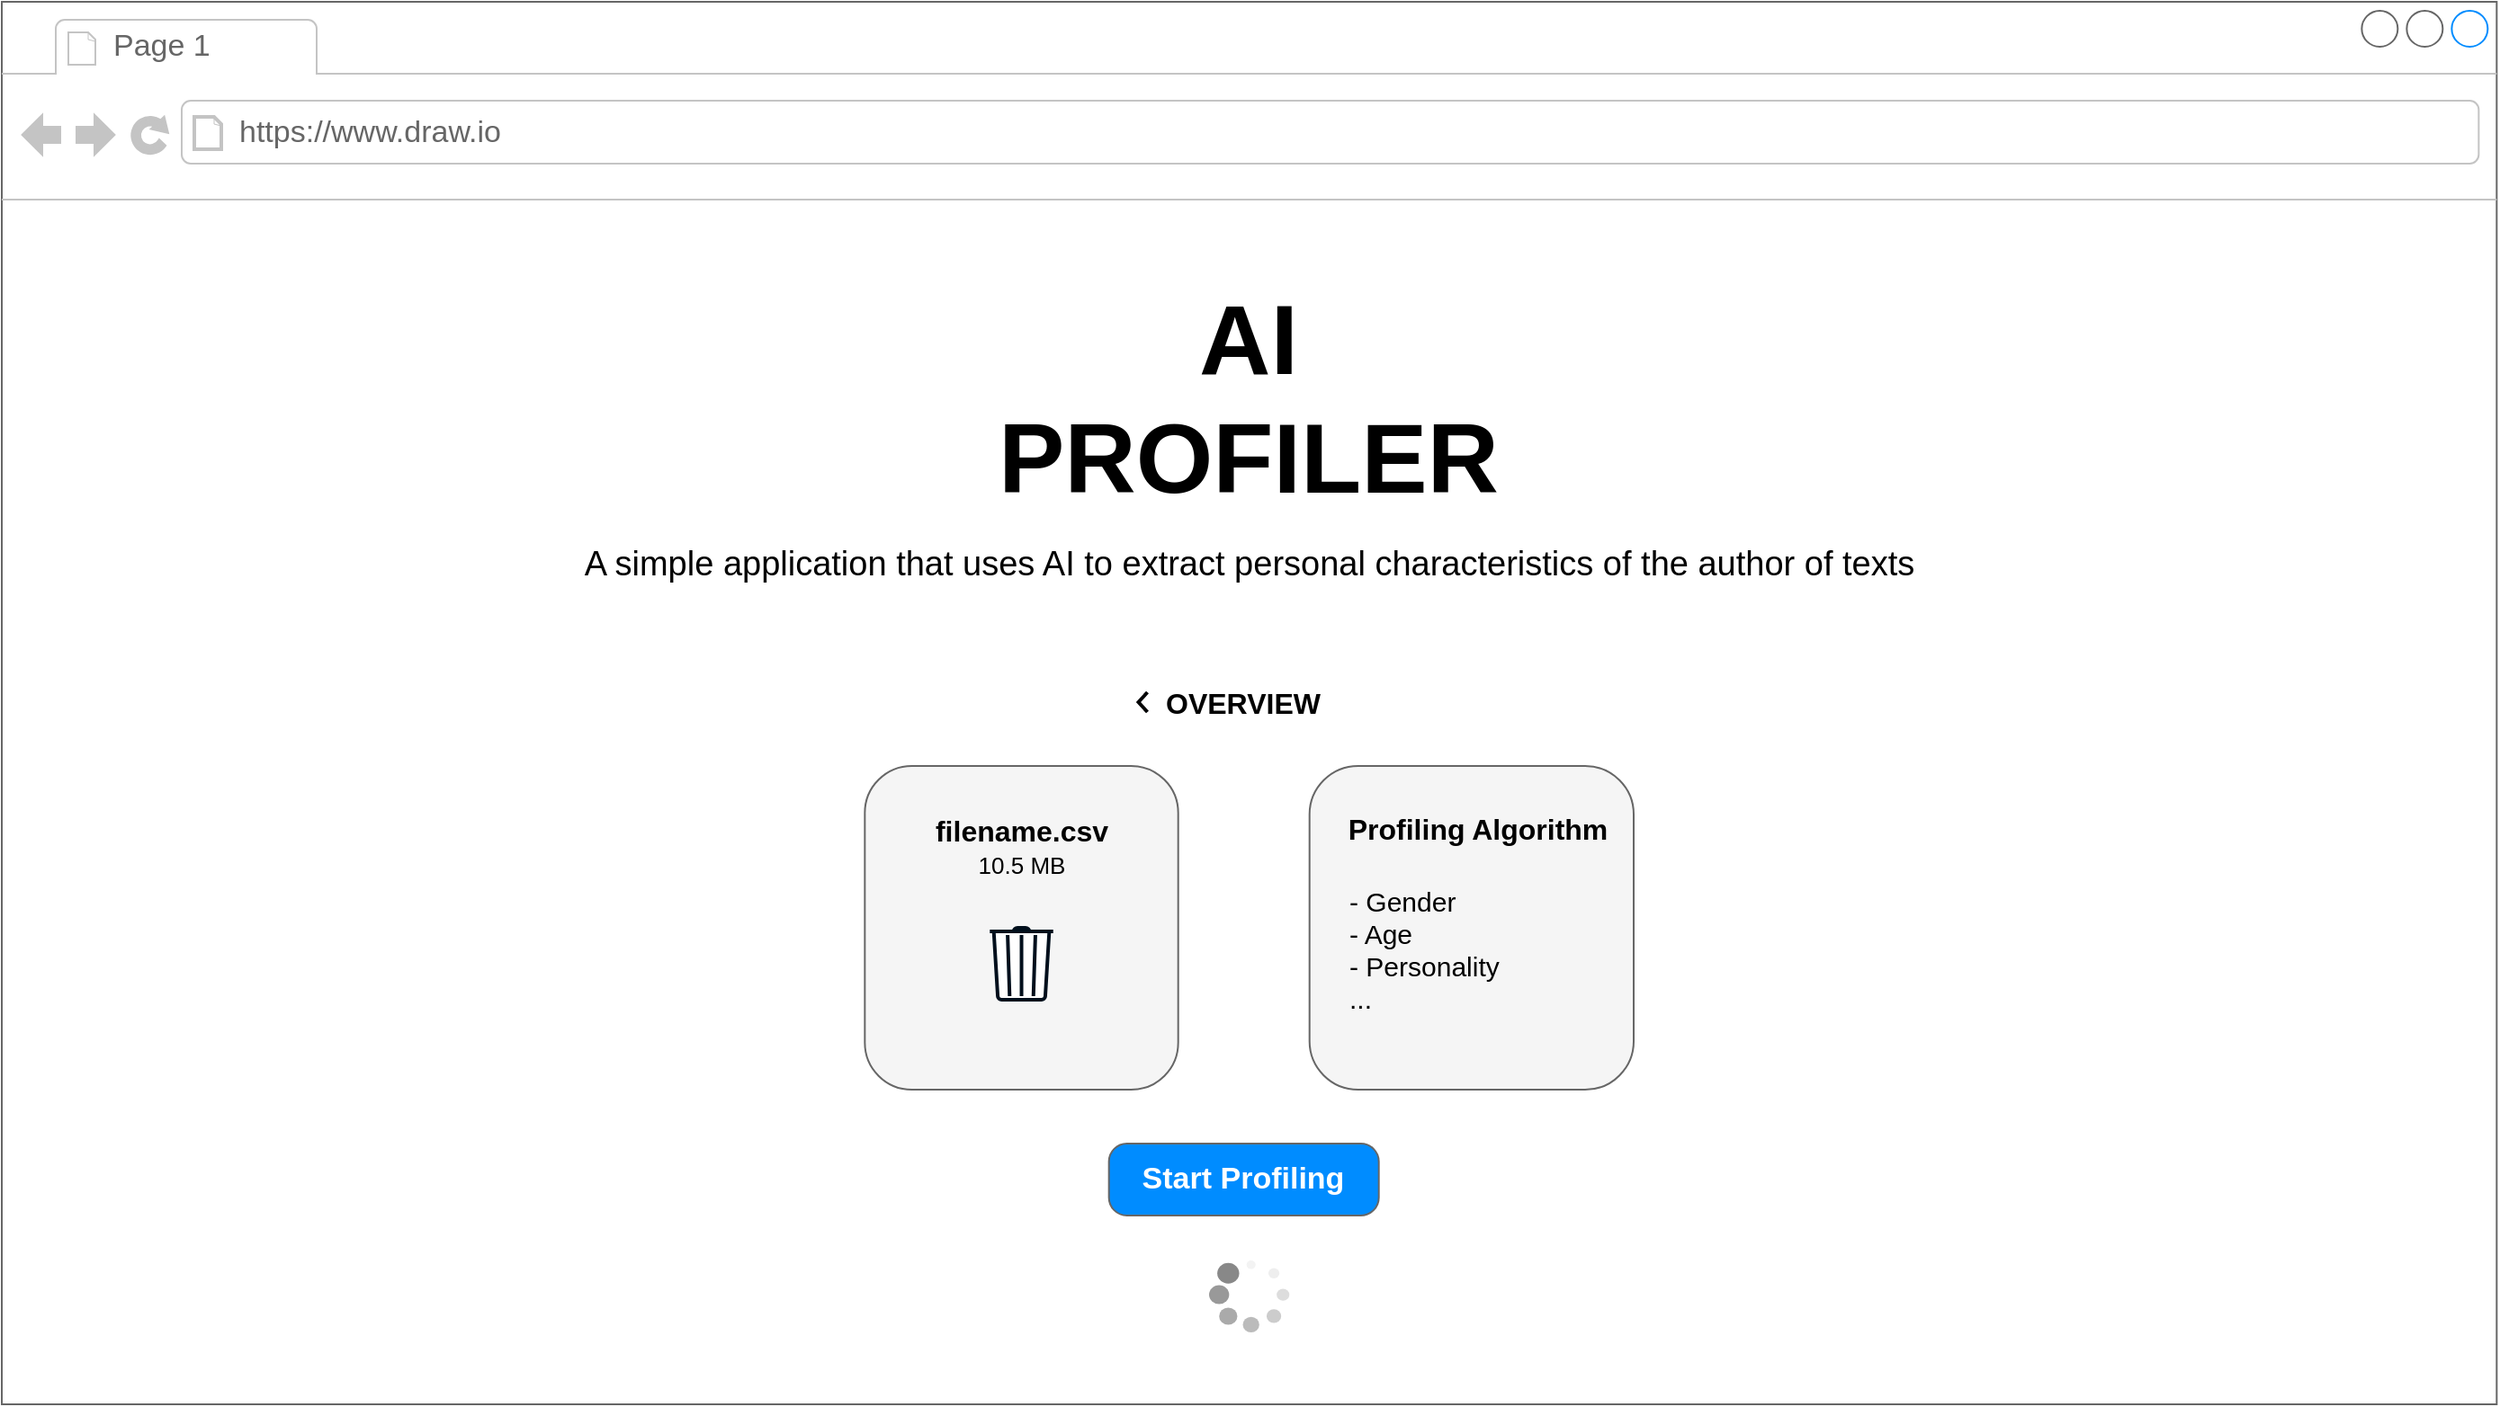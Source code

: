 <mxfile version="21.6.5" type="device">
  <diagram name="Page-1" id="n1Ap4TgsOETkuw_wHSkM">
    <mxGraphModel dx="1631" dy="872" grid="1" gridSize="10" guides="1" tooltips="1" connect="1" arrows="1" fold="1" page="1" pageScale="1" pageWidth="1600" pageHeight="900" math="0" shadow="0">
      <root>
        <mxCell id="0" />
        <mxCell id="1" parent="0" />
        <mxCell id="fqPX9G9cggCuhzY1fbDT-1" value="" style="strokeWidth=1;shadow=0;dashed=0;align=center;shape=mxgraph.mockup.containers.browserWindow;rSize=0;strokeColor=#666666;strokeColor2=#008cff;strokeColor3=#c4c4c4;mainText=,;recursiveResize=0;fontSize=24;html=1;aspect=fixed;" vertex="1" parent="1">
          <mxGeometry y="120" width="1386.67" height="780" as="geometry" />
        </mxCell>
        <mxCell id="fqPX9G9cggCuhzY1fbDT-2" value="Page 1" style="strokeWidth=1;shadow=0;dashed=0;align=center;html=1;shape=mxgraph.mockup.containers.anchor;fontSize=17;fontColor=#666666;align=left;whiteSpace=wrap;" vertex="1" parent="fqPX9G9cggCuhzY1fbDT-1">
          <mxGeometry x="60" y="12" width="110" height="26" as="geometry" />
        </mxCell>
        <mxCell id="fqPX9G9cggCuhzY1fbDT-3" value="https://www.draw.io" style="strokeWidth=1;shadow=0;dashed=0;align=center;html=1;shape=mxgraph.mockup.containers.anchor;rSize=0;fontSize=17;fontColor=#666666;align=left;" vertex="1" parent="fqPX9G9cggCuhzY1fbDT-1">
          <mxGeometry x="130" y="60" width="250" height="26" as="geometry" />
        </mxCell>
        <mxCell id="fqPX9G9cggCuhzY1fbDT-4" value="AI PROFILER" style="text;html=1;strokeColor=none;fillColor=none;align=center;verticalAlign=middle;whiteSpace=wrap;rounded=0;fontSize=55;fontStyle=1;" vertex="1" parent="fqPX9G9cggCuhzY1fbDT-1">
          <mxGeometry x="528.33" y="150" width="330" height="140" as="geometry" />
        </mxCell>
        <mxCell id="fqPX9G9cggCuhzY1fbDT-5" value="A simple application that uses AI to extract personal characteristics of the author of texts" style="text;spacingTop=-5;whiteSpace=wrap;html=1;align=center;fontSize=19;fontFamily=Helvetica;fillColor=none;strokeColor=none;" vertex="1" parent="fqPX9G9cggCuhzY1fbDT-1">
          <mxGeometry x="296.87" y="300" width="792.92" height="30" as="geometry" />
        </mxCell>
        <mxCell id="fqPX9G9cggCuhzY1fbDT-6" value="" style="rounded=1;whiteSpace=wrap;html=1;fillColor=#f5f5f5;fontColor=#333333;strokeColor=#666666;fontSize=19;" vertex="1" parent="fqPX9G9cggCuhzY1fbDT-1">
          <mxGeometry x="479.67" y="425" width="174.17" height="180" as="geometry" />
        </mxCell>
        <mxCell id="fqPX9G9cggCuhzY1fbDT-7" value="OVERVIEW" style="text;html=1;strokeColor=none;fillColor=none;align=center;verticalAlign=middle;whiteSpace=wrap;rounded=0;fontSize=16;fontStyle=1" vertex="1" parent="fqPX9G9cggCuhzY1fbDT-1">
          <mxGeometry x="587.27" y="380" width="206.16" height="20" as="geometry" />
        </mxCell>
        <mxCell id="fqPX9G9cggCuhzY1fbDT-8" value="" style="html=1;verticalLabelPosition=bottom;labelBackgroundColor=#ffffff;verticalAlign=top;shadow=0;dashed=0;strokeWidth=2;shape=mxgraph.ios7.misc.left;strokeColor=#000103;" vertex="1" parent="fqPX9G9cggCuhzY1fbDT-1">
          <mxGeometry x="631.75" y="384" width="5" height="11" as="geometry" />
        </mxCell>
        <mxCell id="fqPX9G9cggCuhzY1fbDT-9" value="" style="rounded=1;whiteSpace=wrap;html=1;fillColor=#f5f5f5;fontColor=#333333;strokeColor=#666666;fontSize=19;" vertex="1" parent="fqPX9G9cggCuhzY1fbDT-1">
          <mxGeometry x="726.84" y="425" width="180.17" height="180" as="geometry" />
        </mxCell>
        <mxCell id="fqPX9G9cggCuhzY1fbDT-11" value="Profiling Algorithm" style="text;html=1;strokeColor=none;fillColor=none;align=center;verticalAlign=middle;whiteSpace=wrap;rounded=0;fontSize=16;fontStyle=1" vertex="1" parent="fqPX9G9cggCuhzY1fbDT-1">
          <mxGeometry x="743.93" y="445" width="153.08" height="30" as="geometry" />
        </mxCell>
        <mxCell id="fqPX9G9cggCuhzY1fbDT-39" value="&lt;div style=&quot;font-size: 15px;&quot;&gt;- Gender&lt;/div&gt;&lt;div style=&quot;font-size: 15px;&quot;&gt;- Age&lt;/div&gt;&lt;div style=&quot;font-size: 15px;&quot;&gt;- Personality&lt;br&gt;&lt;/div&gt;&lt;div style=&quot;font-size: 15px;&quot;&gt;...&lt;br style=&quot;font-size: 15px;&quot;&gt;&lt;/div&gt;" style="strokeWidth=1;shadow=0;dashed=0;align=center;html=1;shape=mxgraph.mockup.text.bulletedList;textColor=#666666;mainText=,,,,;textSize=17;bulletStyle=none;strokeColor=none;fillColor=none;align=left;verticalAlign=top;fontSize=15;fontColor=#000000;" vertex="1" parent="fqPX9G9cggCuhzY1fbDT-1">
          <mxGeometry x="747.01" y="485" width="76.5" height="100" as="geometry" />
        </mxCell>
        <mxCell id="fqPX9G9cggCuhzY1fbDT-40" value="Start Profiling" style="strokeWidth=1;shadow=0;dashed=0;align=center;html=1;shape=mxgraph.mockup.buttons.button;strokeColor=#666666;fontColor=#ffffff;mainText=;buttonStyle=round;fontSize=17;fontStyle=1;fillColor=#008cff;whiteSpace=wrap;" vertex="1" parent="fqPX9G9cggCuhzY1fbDT-1">
          <mxGeometry x="615.34" y="635" width="150" height="40" as="geometry" />
        </mxCell>
        <mxCell id="fqPX9G9cggCuhzY1fbDT-42" value="" style="verticalLabelPosition=bottom;shadow=0;dashed=0;align=center;html=1;verticalAlign=top;strokeWidth=1;shape=mxgraph.mockup.misc.loading_circle_1;pointerEvents=1" vertex="1" parent="fqPX9G9cggCuhzY1fbDT-1">
          <mxGeometry x="671" y="700" width="44.66" height="40" as="geometry" />
        </mxCell>
        <mxCell id="fqPX9G9cggCuhzY1fbDT-43" value="&lt;div style=&quot;font-size: 16px;&quot;&gt;&lt;b&gt;filename.csv&lt;/b&gt;&lt;/div&gt;&lt;div&gt;&lt;font style=&quot;font-size: 13px;&quot;&gt;10.5 MB&lt;/font&gt;&lt;br&gt;&lt;/div&gt;" style="text;html=1;strokeColor=none;fillColor=none;align=center;verticalAlign=middle;whiteSpace=wrap;rounded=0;fontSize=15;" vertex="1" parent="fqPX9G9cggCuhzY1fbDT-1">
          <mxGeometry x="506.76" y="455" width="120" height="30" as="geometry" />
        </mxCell>
        <mxCell id="fqPX9G9cggCuhzY1fbDT-46" value="" style="html=1;verticalLabelPosition=bottom;align=center;labelBackgroundColor=#ffffff;verticalAlign=top;strokeWidth=2;strokeColor=#000F1C;shadow=0;dashed=0;shape=mxgraph.ios7.icons.trashcan;" vertex="1" parent="fqPX9G9cggCuhzY1fbDT-1">
          <mxGeometry x="549.14" y="515" width="35.24" height="40" as="geometry" />
        </mxCell>
      </root>
    </mxGraphModel>
  </diagram>
</mxfile>
